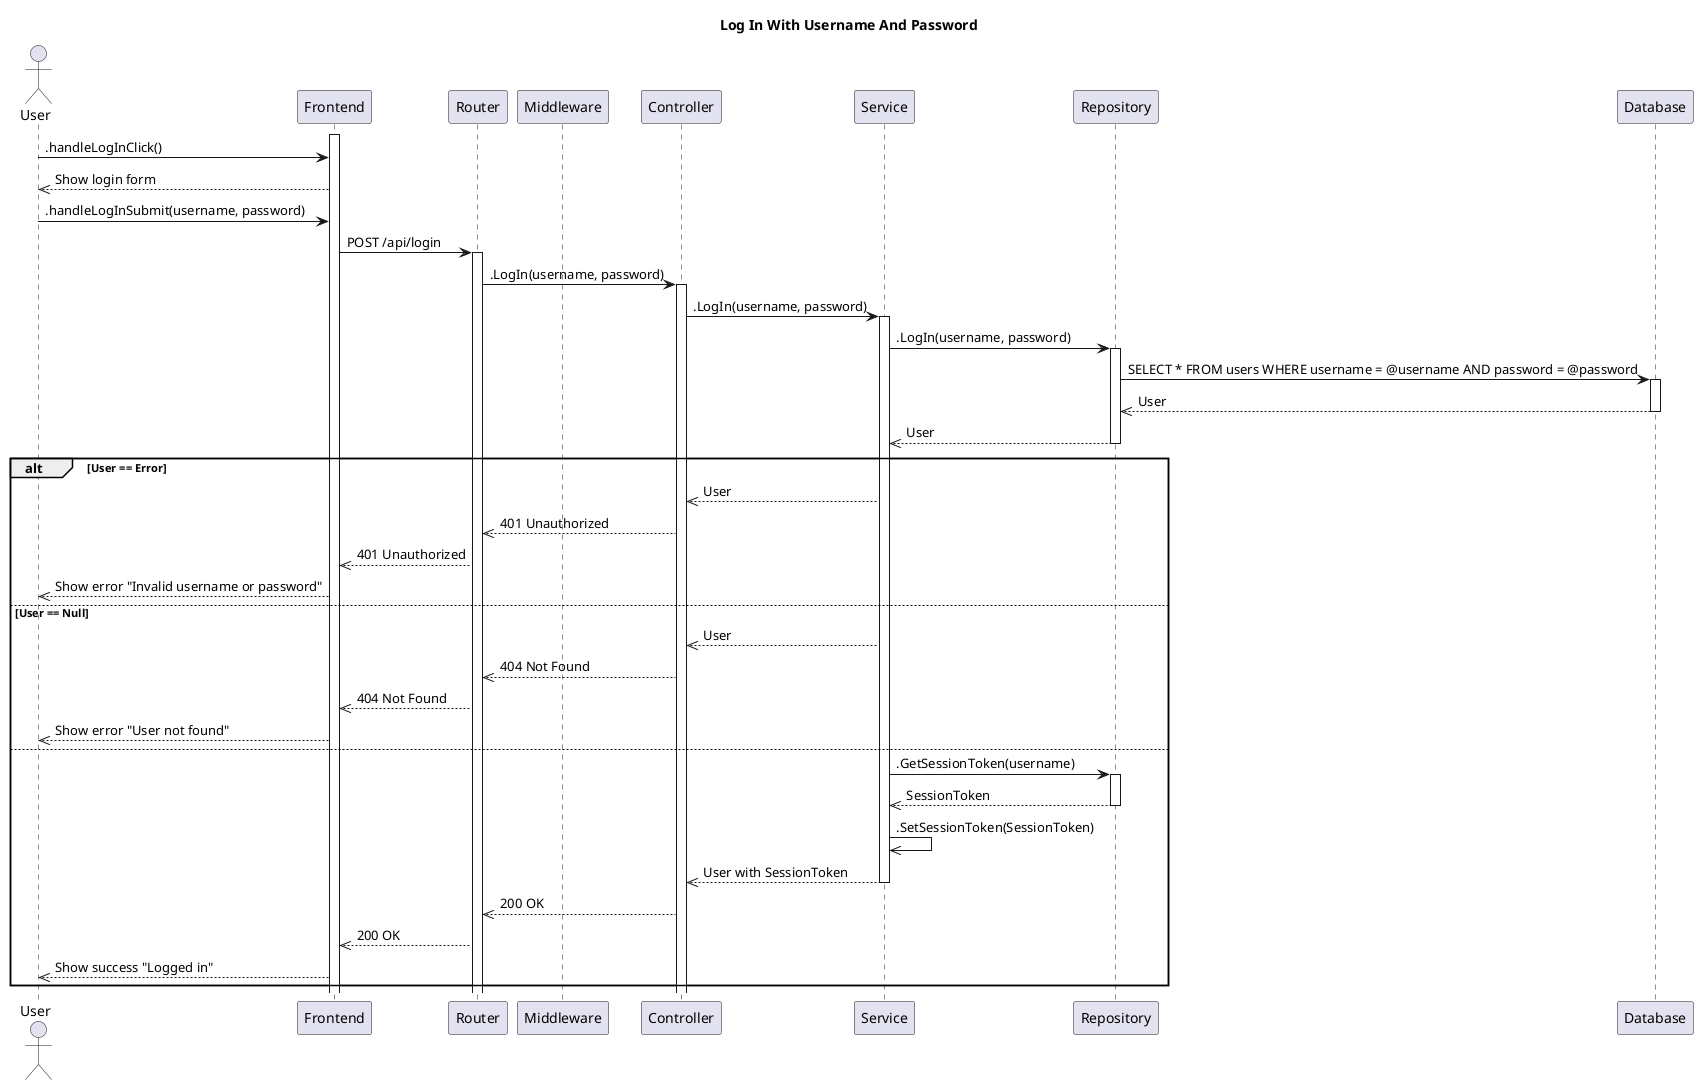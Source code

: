 @startuml
title Log In With Username And Password
actor User
participant Frontend
participant Router
participant Middleware
participant Controller
participant Service
participant Repository
participant Database

activate Frontend
User -> Frontend: .handleLogInClick()
Frontend -->> User: Show login form

User -> Frontend: .handleLogInSubmit(username, password)
Frontend -> Router: POST /api/login
activate Router
Router -> Controller: .LogIn(username, password)
activate Controller
Controller -> Service: .LogIn(username, password)
activate Service
Service -> Repository: .LogIn(username, password)
activate Repository
Repository -> Database: SELECT * FROM users WHERE username = @username AND password = @password
activate Database
Database -->> Repository: User
deactivate Database
Repository -->> Service: User
deactivate Repository

alt User == Error
  Service -->> Controller: User
  Controller -->> Router: 401 Unauthorized
  Router -->> Frontend: 401 Unauthorized
  Frontend -->> User: Show error "Invalid username or password"
else User == Null
  Service -->> Controller: User
  Controller -->> Router: 404 Not Found
  Router -->> Frontend: 404 Not Found
  Frontend -->> User: Show error "User not found"
else
  Service -> Repository: .GetSessionToken(username)
  activate Repository
  Repository -->> Service: SessionToken
  deactivate Repository
  Service ->> Service: .SetSessionToken(SessionToken)
  Service -->> Controller: User with SessionToken
  deactivate Service
  Controller -->> Router: 200 OK
  Router -->> Frontend: 200 OK
  Frontend -->> User: Show success "Logged in"
end
deactivate Service
@enduml
